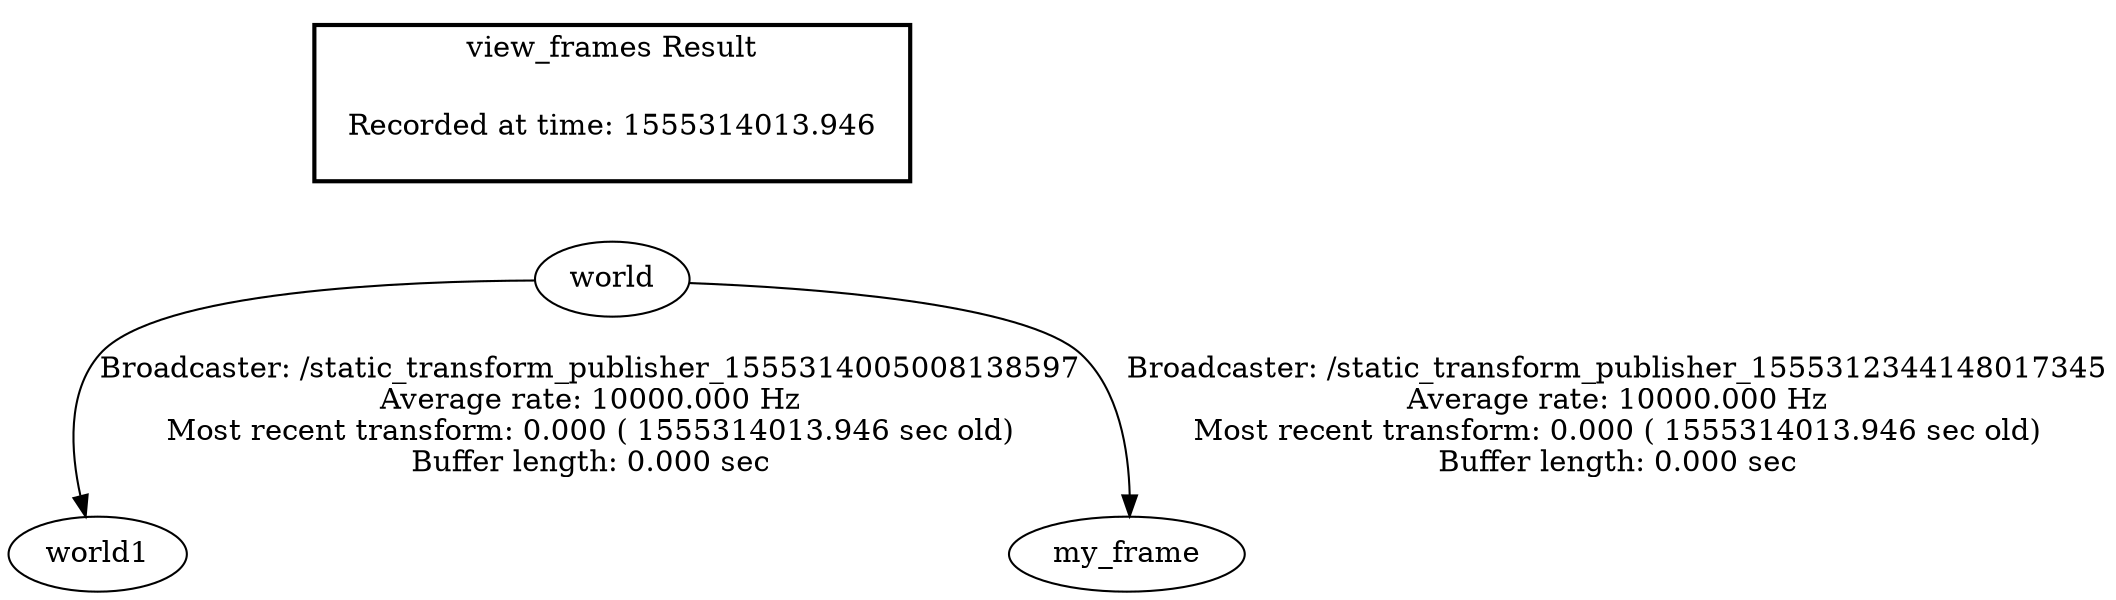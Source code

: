 digraph G {
"world" -> "world1"[label="Broadcaster: /static_transform_publisher_1555314005008138597\nAverage rate: 10000.000 Hz\nMost recent transform: 0.000 ( 1555314013.946 sec old)\nBuffer length: 0.000 sec\n"];
"world" -> "my_frame"[label="Broadcaster: /static_transform_publisher_1555312344148017345\nAverage rate: 10000.000 Hz\nMost recent transform: 0.000 ( 1555314013.946 sec old)\nBuffer length: 0.000 sec\n"];
edge [style=invis];
 subgraph cluster_legend { style=bold; color=black; label ="view_frames Result";
"Recorded at time: 1555314013.946"[ shape=plaintext ] ;
 }->"world";
}